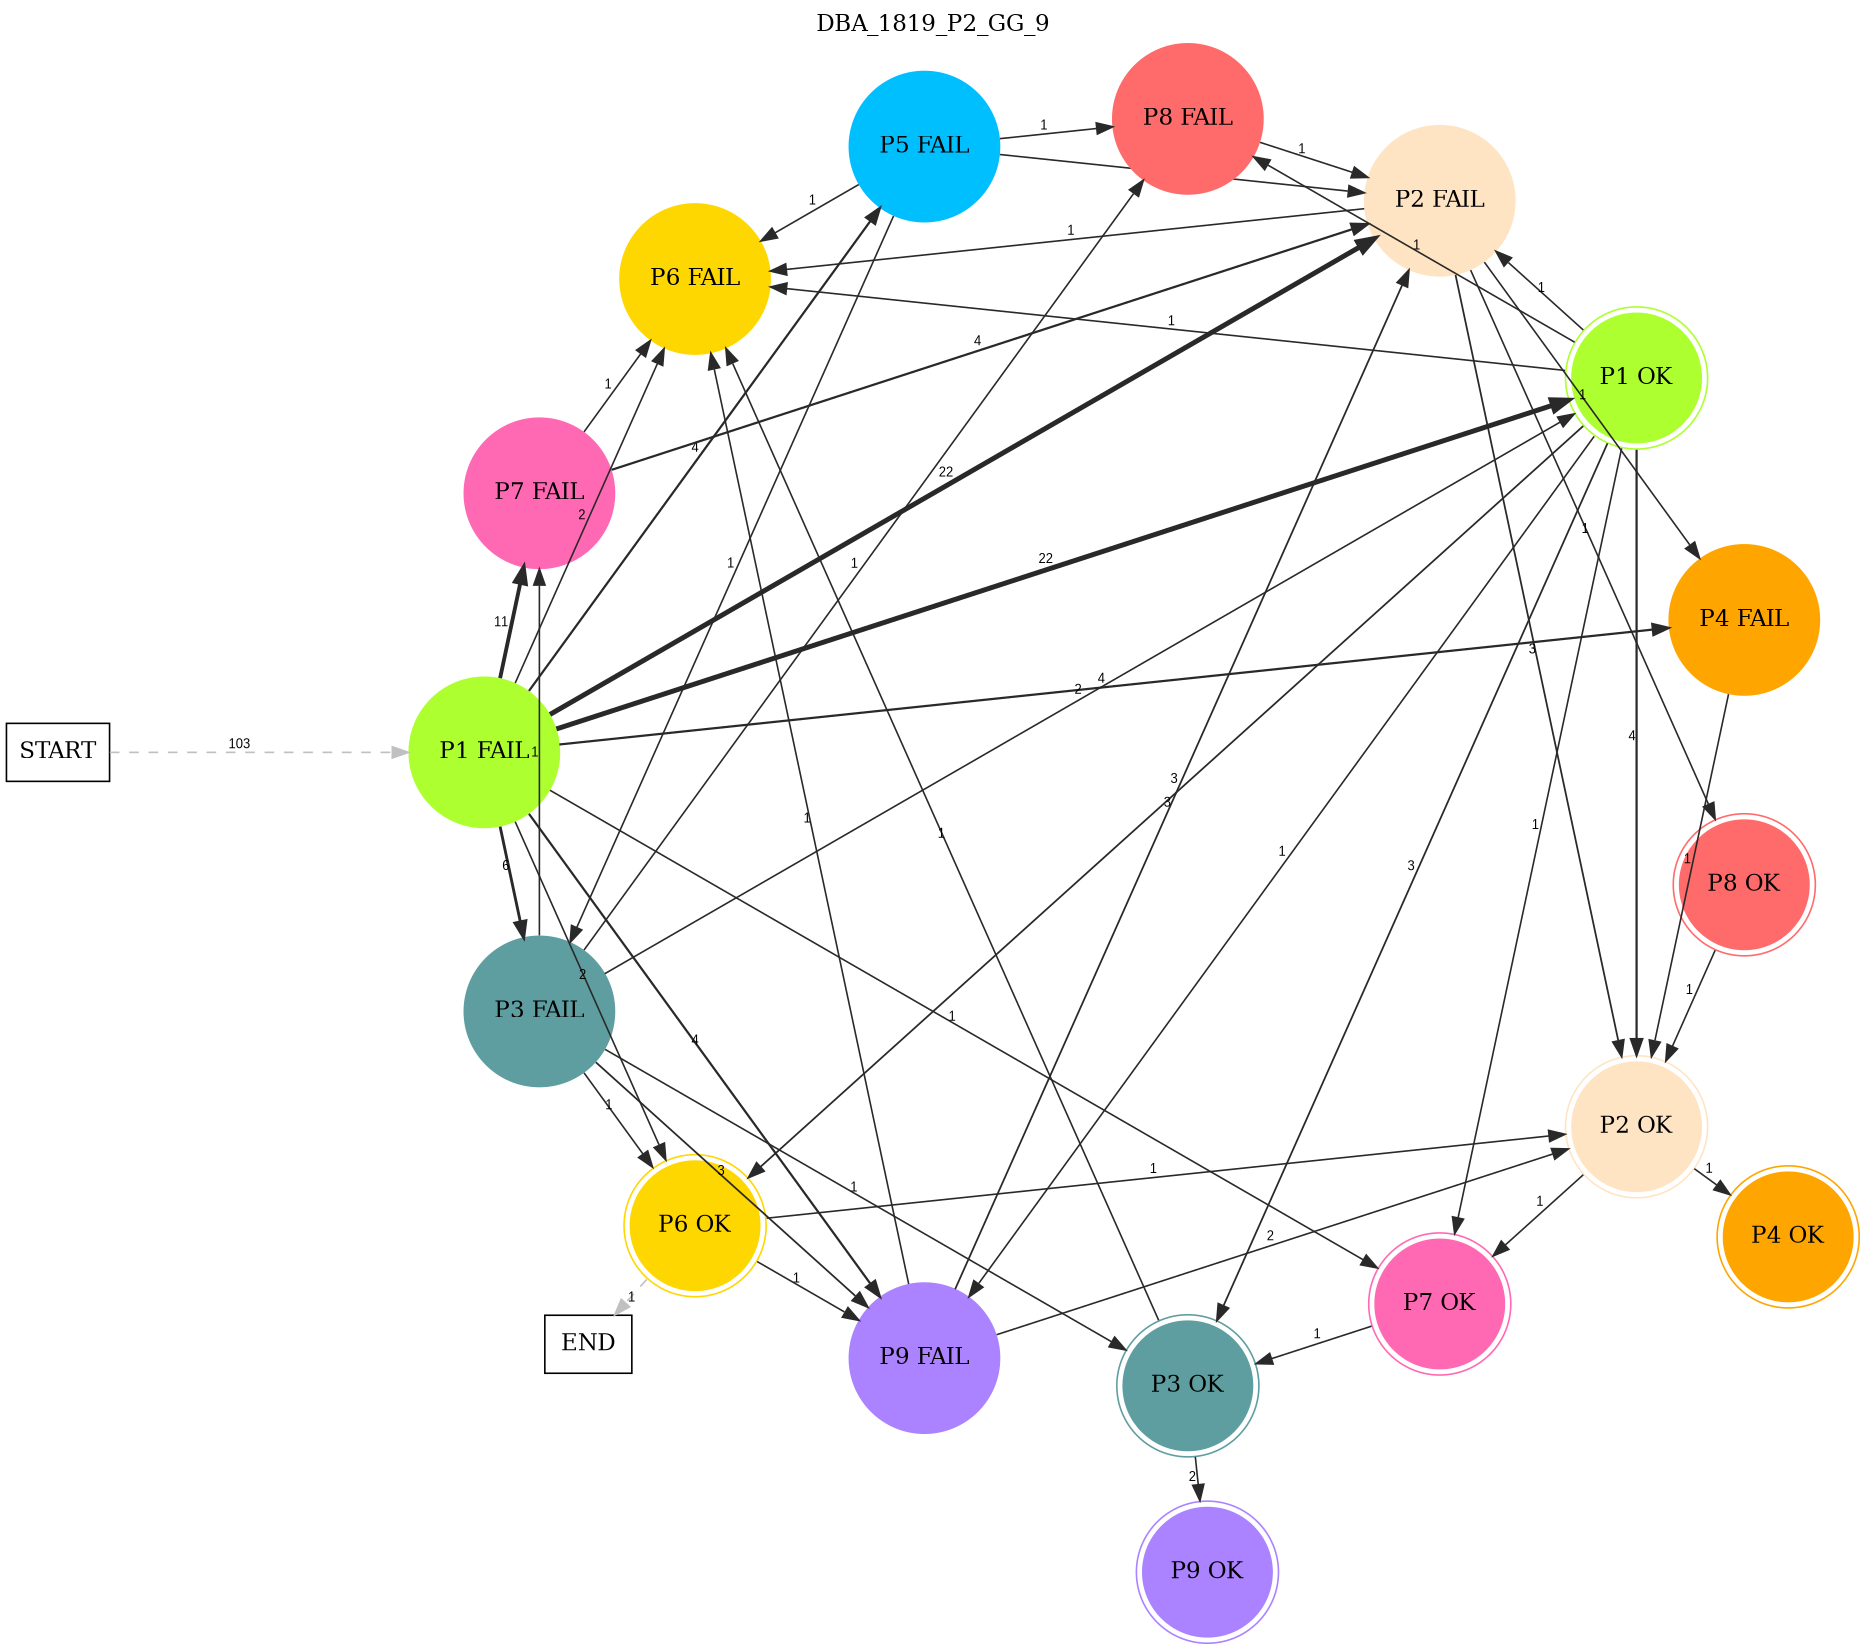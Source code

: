 digraph DBA_1819_P2_GG_9 {
	labelloc="t";
	label=DBA_1819_P2_GG_9;
	dpi = 150
	size="16,11!";
	margin = 0;
layout=circo;
"START" [shape=box, fillcolor=white, style=filled, color=black]
"P1 FAIL" [shape=circle, color=greenyellow, style=filled]
"P2 FAIL" [shape=circle, color=bisque, style=filled]
"P7 FAIL" [shape=circle, color=hotpink, style=filled]
"P5 FAIL" [shape=circle, color=deepskyblue, style=filled]
"P6 FAIL" [shape=circle, color=gold, style=filled]
"P9 FAIL" [shape=circle, color=mediumpurple1, style=filled]
"P3 FAIL" [shape=circle, color=cadetblue, style=filled]
"P4 FAIL" [shape=circle, color=orange, style=filled]
"P8 FAIL" [shape=circle, color=indianred1, style=filled]
"P2 OK" [shape=circle, color=bisque, peripheries=2, style=filled]
"P1 OK" [shape=circle, color=greenyellow, peripheries=2, style=filled]
"P3 OK" [shape=circle, color=cadetblue, peripheries=2, style=filled]
"P4 OK" [shape=circle, color=orange, peripheries=2, style=filled]
"P6 OK" [shape=circle, color=gold, peripheries=2, style=filled]
"P8 OK" [shape=circle, color=indianred1, peripheries=2, style=filled]
"P7 OK" [shape=circle, color=hotpink, peripheries=2, style=filled]
"P9 OK" [shape=circle, color=mediumpurple1, peripheries=2, style=filled]
"END" [shape=box, fillcolor=white, style=filled, color=black]
"START" -> "P1 FAIL" [ style = dashed color=grey label ="103" labelfloat=false fontname="Arial" fontsize=8]

"P1 FAIL" -> "P2 FAIL" [ color=grey16 penwidth = "3.09104245335832"label ="22" labelfloat=false fontname="Arial" fontsize=8]

"P1 FAIL" -> "P7 FAIL" [ color=grey16 penwidth = "2.39789527279837"label ="11" labelfloat=false fontname="Arial" fontsize=8]

"P1 FAIL" -> "P5 FAIL" [ color=grey16 penwidth = "1.38629436111989"label ="4" labelfloat=false fontname="Arial" fontsize=8]

"P1 FAIL" -> "P6 FAIL" [ color=grey16 penwidth = "1"label ="2" labelfloat=false fontname="Arial" fontsize=8]

"P1 FAIL" -> "P9 FAIL" [ color=grey16 penwidth = "1.38629436111989"label ="4" labelfloat=false fontname="Arial" fontsize=8]

"P1 FAIL" -> "P3 FAIL" [ color=grey16 penwidth = "1.79175946922805"label ="6" labelfloat=false fontname="Arial" fontsize=8]

"P1 FAIL" -> "P4 FAIL" [ color=grey16 penwidth = "1.38629436111989"label ="4" labelfloat=false fontname="Arial" fontsize=8]

"P1 FAIL" -> "P1 OK" [ color=grey16 penwidth = "3.09104245335832"label ="22" labelfloat=false fontname="Arial" fontsize=8]

"P1 FAIL" -> "P6 OK" [ color=grey16 penwidth = "1"label ="2" labelfloat=false fontname="Arial" fontsize=8]

"P1 FAIL" -> "P7 OK" [ color=grey16 penwidth = "1"label ="1" labelfloat=false fontname="Arial" fontsize=8]

"P2 FAIL" -> "P6 FAIL" [ color=grey16 penwidth = "1"label ="1" labelfloat=false fontname="Arial" fontsize=8]

"P2 FAIL" -> "P4 FAIL" [ color=grey16 penwidth = "1"label ="1" labelfloat=false fontname="Arial" fontsize=8]

"P2 FAIL" -> "P2 OK" [ color=grey16 penwidth = "1.09861228866811"label ="3" labelfloat=false fontname="Arial" fontsize=8]

"P2 FAIL" -> "P8 OK" [ color=grey16 penwidth = "1"label ="1" labelfloat=false fontname="Arial" fontsize=8]

"P7 FAIL" -> "P2 FAIL" [ color=grey16 penwidth = "1.38629436111989"label ="4" labelfloat=false fontname="Arial" fontsize=8]

"P7 FAIL" -> "P6 FAIL" [ color=grey16 penwidth = "1"label ="1" labelfloat=false fontname="Arial" fontsize=8]

"P5 FAIL" -> "P2 FAIL" [ color=grey16 penwidth = "1"label ="1" labelfloat=false fontname="Arial" fontsize=8]

"P5 FAIL" -> "P6 FAIL" [ color=grey16 penwidth = "1"label ="1" labelfloat=false fontname="Arial" fontsize=8]

"P5 FAIL" -> "P3 FAIL" [ color=grey16 penwidth = "1"label ="1" labelfloat=false fontname="Arial" fontsize=8]

"P5 FAIL" -> "P8 FAIL" [ color=grey16 penwidth = "1"label ="1" labelfloat=false fontname="Arial" fontsize=8]

"P9 FAIL" -> "P2 FAIL" [ color=grey16 penwidth = "1.09861228866811"label ="3" labelfloat=false fontname="Arial" fontsize=8]

"P9 FAIL" -> "P6 FAIL" [ color=grey16 penwidth = "1"label ="1" labelfloat=false fontname="Arial" fontsize=8]

"P9 FAIL" -> "P2 OK" [ color=grey16 penwidth = "1"label ="2" labelfloat=false fontname="Arial" fontsize=8]

"P3 FAIL" -> "P7 FAIL" [ color=grey16 penwidth = "1"label ="1" labelfloat=false fontname="Arial" fontsize=8]

"P3 FAIL" -> "P9 FAIL" [ color=grey16 penwidth = "1.09861228866811"label ="3" labelfloat=false fontname="Arial" fontsize=8]

"P3 FAIL" -> "P8 FAIL" [ color=grey16 penwidth = "1"label ="1" labelfloat=false fontname="Arial" fontsize=8]

"P3 FAIL" -> "P1 OK" [ color=grey16 penwidth = "1"label ="2" labelfloat=false fontname="Arial" fontsize=8]

"P3 FAIL" -> "P3 OK" [ color=grey16 penwidth = "1"label ="1" labelfloat=false fontname="Arial" fontsize=8]

"P3 FAIL" -> "P6 OK" [ color=grey16 penwidth = "1"label ="1" labelfloat=false fontname="Arial" fontsize=8]

"P4 FAIL" -> "P2 OK" [ color=grey16 penwidth = "1"label ="1" labelfloat=false fontname="Arial" fontsize=8]

"P8 FAIL" -> "P2 FAIL" [ color=grey16 penwidth = "1"label ="1" labelfloat=false fontname="Arial" fontsize=8]

"P2 OK" -> "P4 OK" [ color=grey16 penwidth = "1"label ="1" labelfloat=false fontname="Arial" fontsize=8]

"P2 OK" -> "P7 OK" [ color=grey16 penwidth = "1"label ="1" labelfloat=false fontname="Arial" fontsize=8]

"P1 OK" -> "P2 FAIL" [ color=grey16 penwidth = "1"label ="1" labelfloat=false fontname="Arial" fontsize=8]

"P1 OK" -> "P6 FAIL" [ color=grey16 penwidth = "1"label ="1" labelfloat=false fontname="Arial" fontsize=8]

"P1 OK" -> "P9 FAIL" [ color=grey16 penwidth = "1"label ="1" labelfloat=false fontname="Arial" fontsize=8]

"P1 OK" -> "P8 FAIL" [ color=grey16 penwidth = "1"label ="1" labelfloat=false fontname="Arial" fontsize=8]

"P1 OK" -> "P2 OK" [ color=grey16 penwidth = "1.38629436111989"label ="4" labelfloat=false fontname="Arial" fontsize=8]

"P1 OK" -> "P3 OK" [ color=grey16 penwidth = "1.09861228866811"label ="3" labelfloat=false fontname="Arial" fontsize=8]

"P1 OK" -> "P6 OK" [ color=grey16 penwidth = "1.09861228866811"label ="3" labelfloat=false fontname="Arial" fontsize=8]

"P1 OK" -> "P7 OK" [ color=grey16 penwidth = "1"label ="1" labelfloat=false fontname="Arial" fontsize=8]

"P3 OK" -> "P6 FAIL" [ color=grey16 penwidth = "1"label ="1" labelfloat=false fontname="Arial" fontsize=8]

"P3 OK" -> "P9 OK" [ color=grey16 penwidth = "1"label ="2" labelfloat=false fontname="Arial" fontsize=8]

"P6 OK" -> "P9 FAIL" [ color=grey16 penwidth = "1"label ="1" labelfloat=false fontname="Arial" fontsize=8]

"P6 OK" -> "P2 OK" [ color=grey16 penwidth = "1"label ="1" labelfloat=false fontname="Arial" fontsize=8]

"P6 OK" -> "END" [ style = dashed color=grey label ="1" labelfloat=false fontname="Arial" fontsize=8]

"P8 OK" -> "P2 OK" [ color=grey16 penwidth = "1"label ="1" labelfloat=false fontname="Arial" fontsize=8]

"P7 OK" -> "P3 OK" [ color=grey16 penwidth = "1"label ="1" labelfloat=false fontname="Arial" fontsize=8]

}
